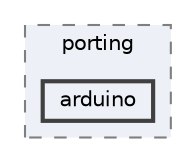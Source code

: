 digraph "Face_Access_inferencing/src/edge-impulse-sdk/porting/arduino"
{
 // LATEX_PDF_SIZE
  bgcolor="transparent";
  edge [fontname=Helvetica,fontsize=10,labelfontname=Helvetica,labelfontsize=10];
  node [fontname=Helvetica,fontsize=10,shape=box,height=0.2,width=0.4];
  compound=true
  subgraph clusterdir_77876a311ad5c794abf7dab690b99819 {
    graph [ bgcolor="#edf0f7", pencolor="grey50", label="porting", fontname=Helvetica,fontsize=10 style="filled,dashed", URL="dir_77876a311ad5c794abf7dab690b99819.html",tooltip=""]
  dir_ac6811613a6c454db0d3377a228e7a2d [label="arduino", fillcolor="#edf0f7", color="grey25", style="filled,bold", URL="dir_ac6811613a6c454db0d3377a228e7a2d.html",tooltip=""];
  }
}
